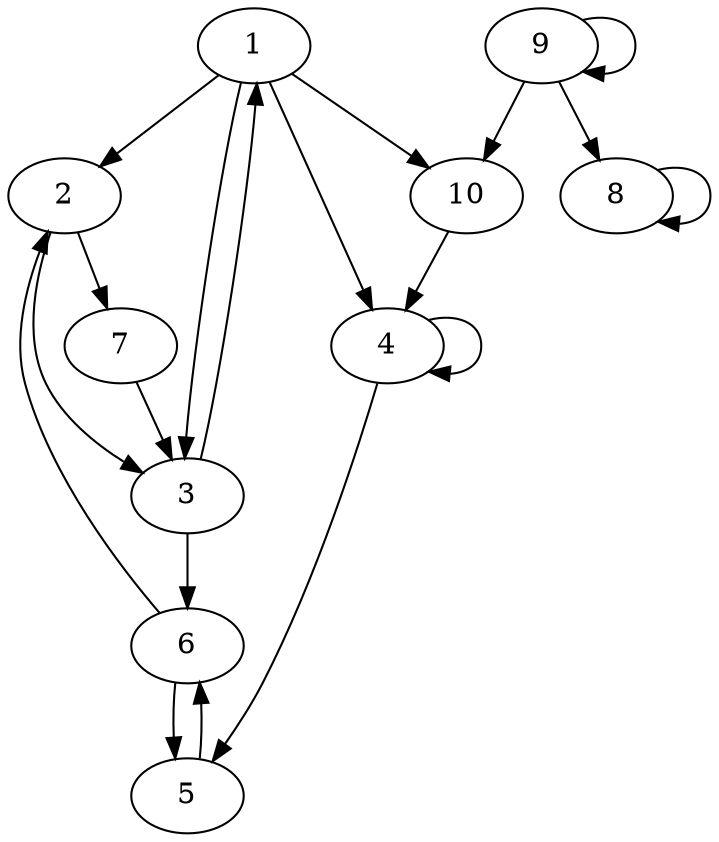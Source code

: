 digraph D {
1 -> 2
2 -> 3
1 -> 3
3 -> 1
1 -> 4
4 -> 5
4 -> 4
5 -> 6
6 -> 2
6 -> 5
2 -> 7
7 -> 3
3 -> 6
9 -> 8
1 -> 10
9 -> 10
10 -> 4
9 -> 9
8 -> 8
}